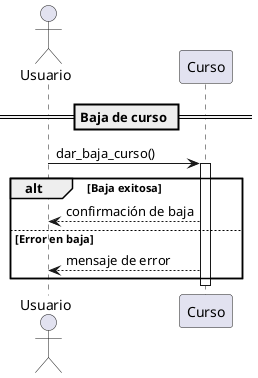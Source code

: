 @startuml
actor Usuario

participant "Curso" as C

== Baja de curso ==
Usuario -> C : dar_baja_curso()
activate C
alt Baja exitosa
    C --> Usuario : confirmación de baja
else Error en baja
    C --> Usuario : mensaje de error
end
deactivate C
@enduml

